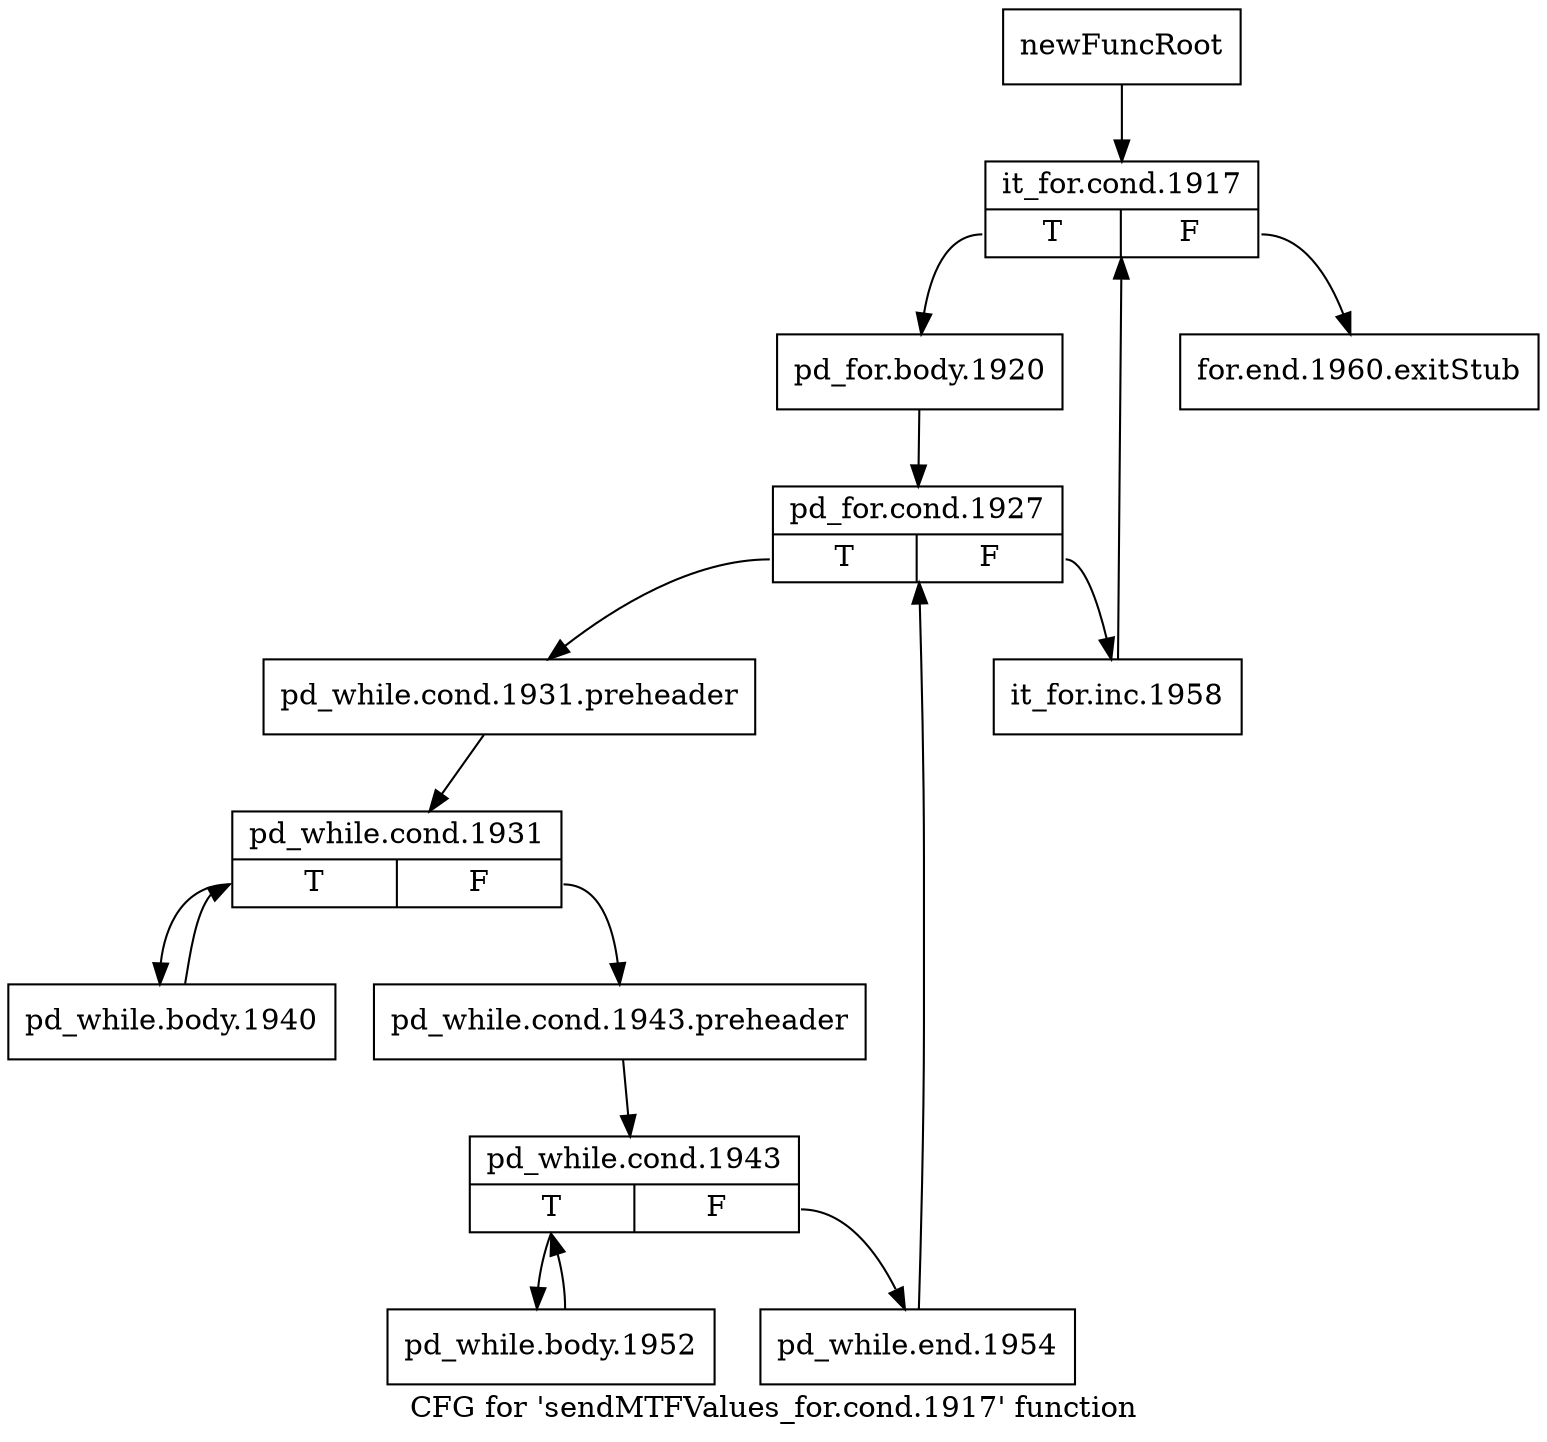 digraph "CFG for 'sendMTFValues_for.cond.1917' function" {
	label="CFG for 'sendMTFValues_for.cond.1917' function";

	Node0x18b6c40 [shape=record,label="{newFuncRoot}"];
	Node0x18b6c40 -> Node0x18b6ce0;
	Node0x18b6c90 [shape=record,label="{for.end.1960.exitStub}"];
	Node0x18b6ce0 [shape=record,label="{it_for.cond.1917|{<s0>T|<s1>F}}"];
	Node0x18b6ce0:s0 -> Node0x18b6d30;
	Node0x18b6ce0:s1 -> Node0x18b6c90;
	Node0x18b6d30 [shape=record,label="{pd_for.body.1920}"];
	Node0x18b6d30 -> Node0x18b6d80;
	Node0x18b6d80 [shape=record,label="{pd_for.cond.1927|{<s0>T|<s1>F}}"];
	Node0x18b6d80:s0 -> Node0x18b6e20;
	Node0x18b6d80:s1 -> Node0x18b6dd0;
	Node0x18b6dd0 [shape=record,label="{it_for.inc.1958}"];
	Node0x18b6dd0 -> Node0x18b6ce0;
	Node0x18b6e20 [shape=record,label="{pd_while.cond.1931.preheader}"];
	Node0x18b6e20 -> Node0x18b6e70;
	Node0x18b6e70 [shape=record,label="{pd_while.cond.1931|{<s0>T|<s1>F}}"];
	Node0x18b6e70:s0 -> Node0x18b7000;
	Node0x18b6e70:s1 -> Node0x18b6ec0;
	Node0x18b6ec0 [shape=record,label="{pd_while.cond.1943.preheader}"];
	Node0x18b6ec0 -> Node0x18b6f10;
	Node0x18b6f10 [shape=record,label="{pd_while.cond.1943|{<s0>T|<s1>F}}"];
	Node0x18b6f10:s0 -> Node0x18b6fb0;
	Node0x18b6f10:s1 -> Node0x18b6f60;
	Node0x18b6f60 [shape=record,label="{pd_while.end.1954}"];
	Node0x18b6f60 -> Node0x18b6d80;
	Node0x18b6fb0 [shape=record,label="{pd_while.body.1952}"];
	Node0x18b6fb0 -> Node0x18b6f10;
	Node0x18b7000 [shape=record,label="{pd_while.body.1940}"];
	Node0x18b7000 -> Node0x18b6e70;
}
